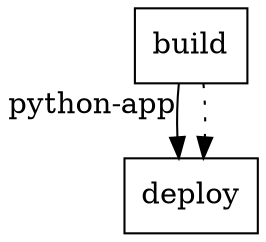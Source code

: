 digraph {
	build [shape=rect]
	deploy [shape=rect]
	build -> deploy [decorate=false xlabel="python-app"]
	build -> deploy [style=dotted xlabel=""]
}
